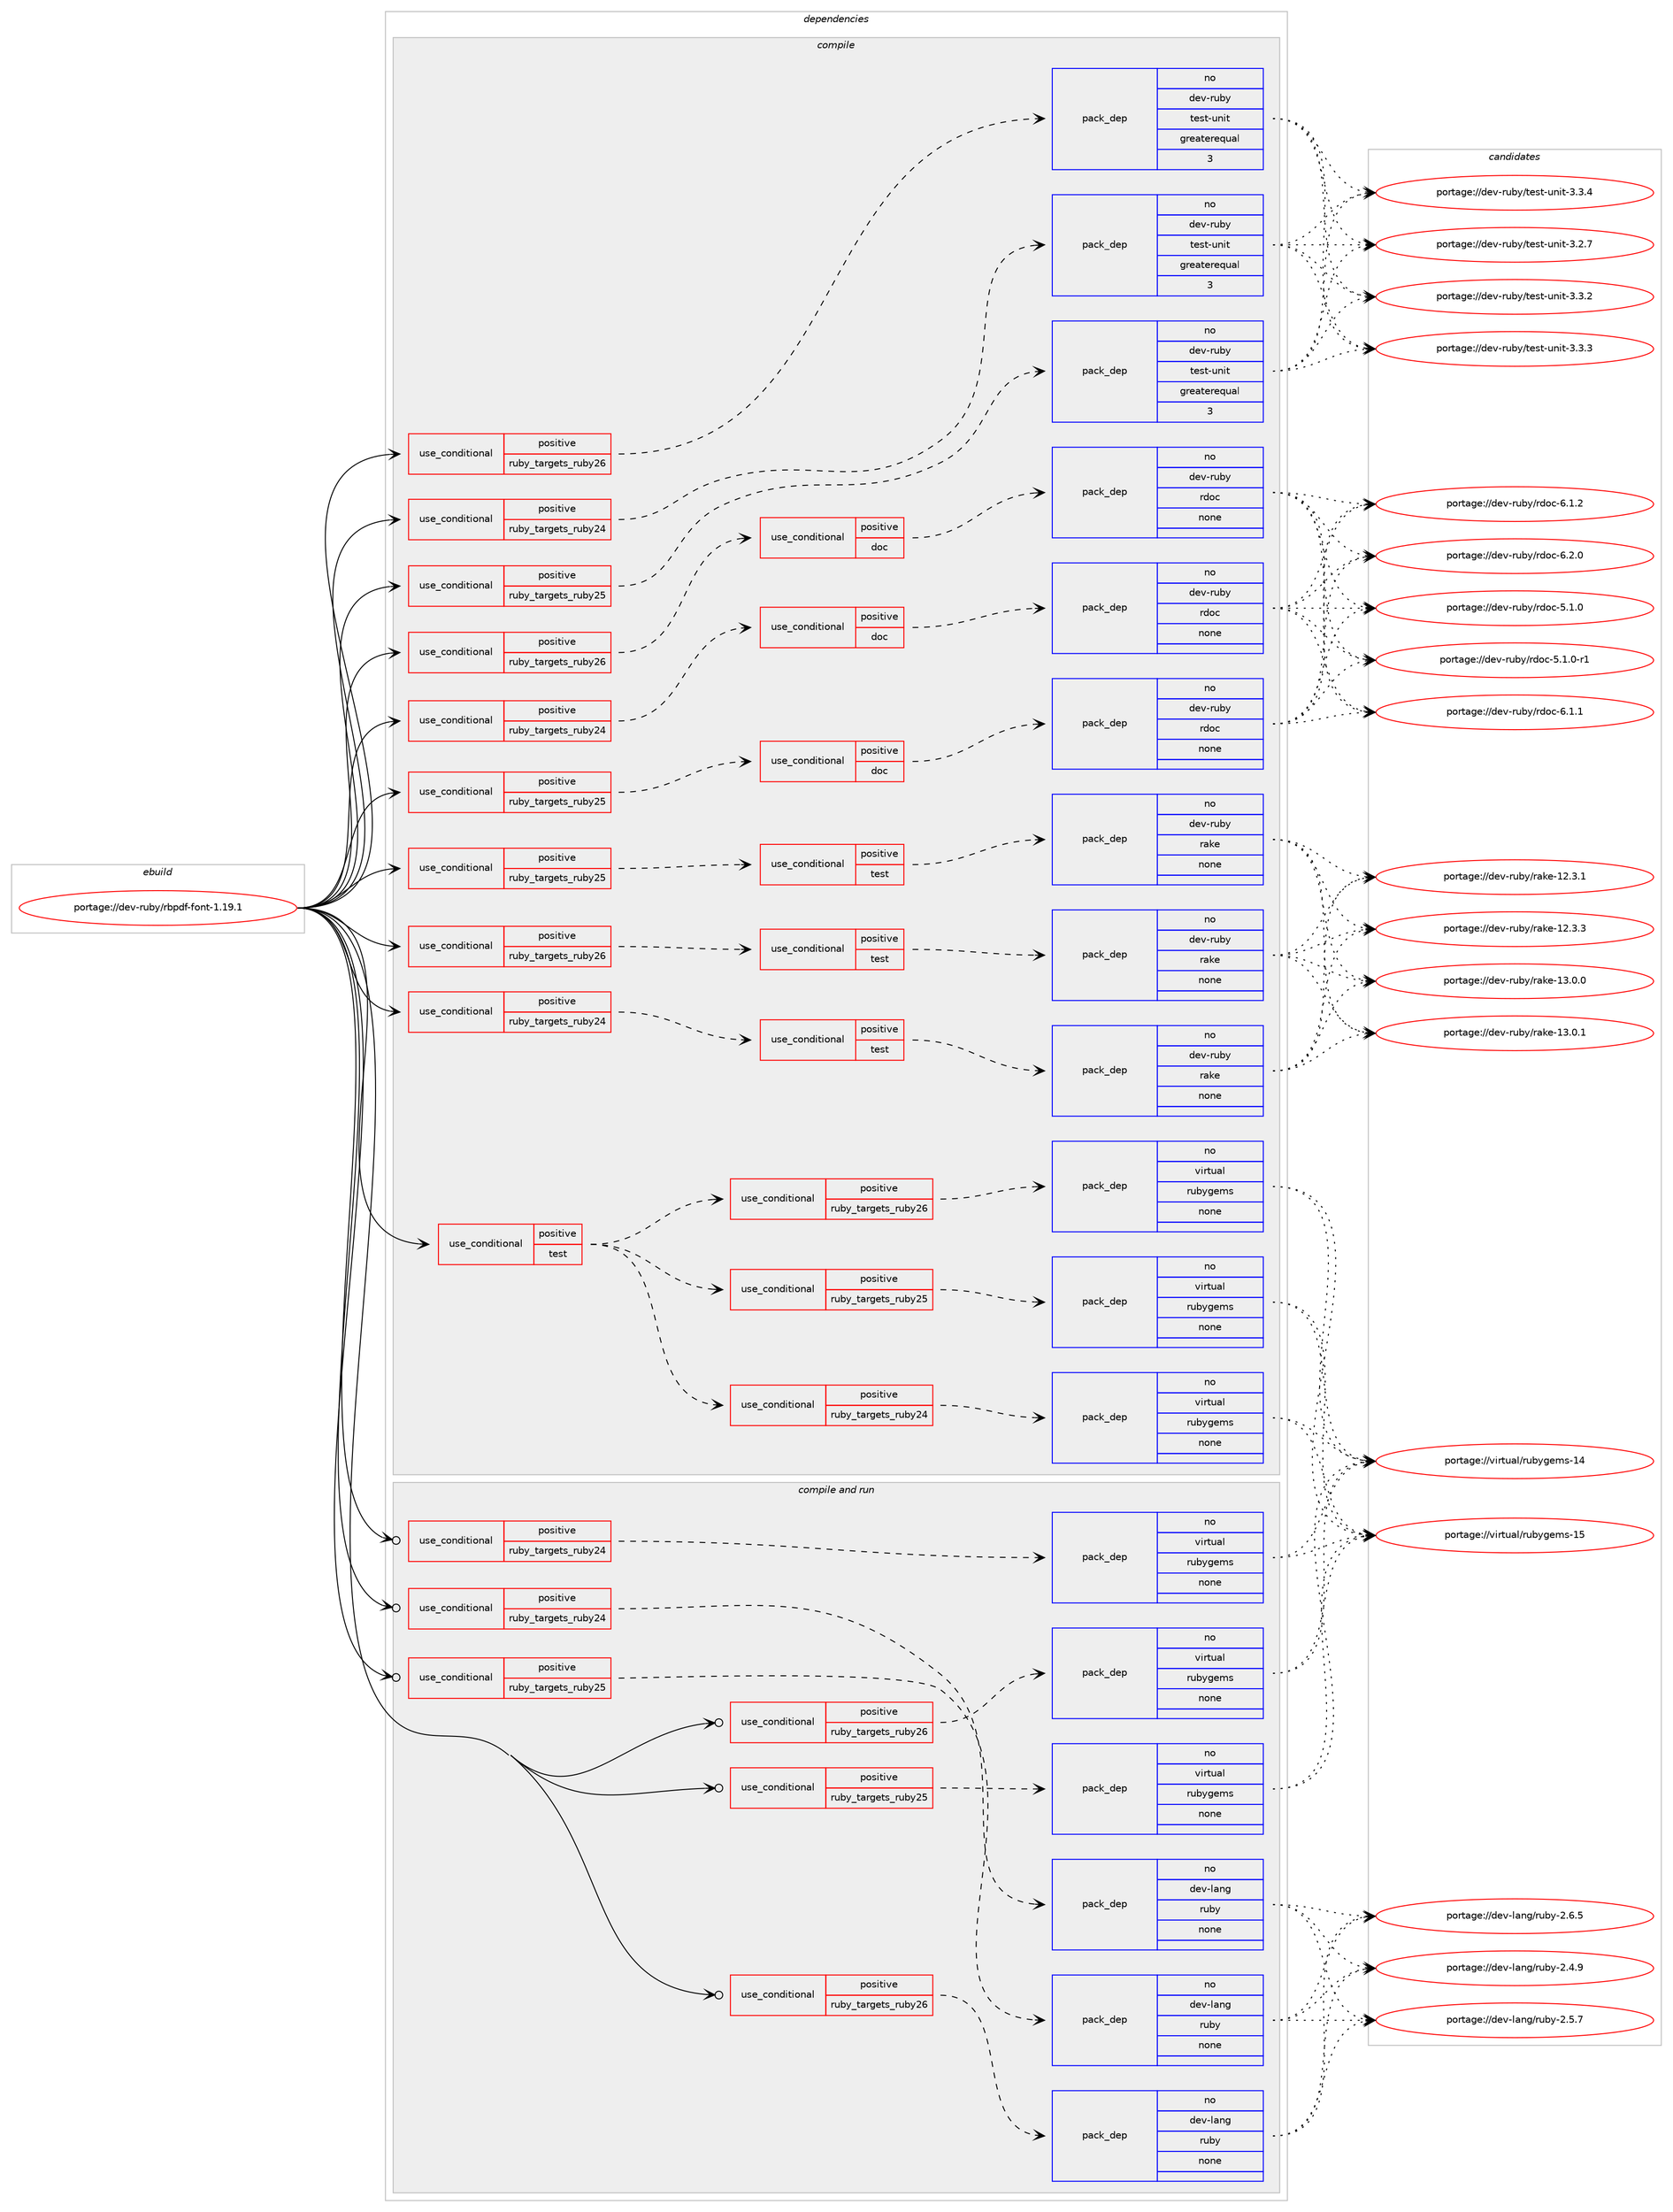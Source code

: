 digraph prolog {

# *************
# Graph options
# *************

newrank=true;
concentrate=true;
compound=true;
graph [rankdir=LR,fontname=Helvetica,fontsize=10,ranksep=1.5];#, ranksep=2.5, nodesep=0.2];
edge  [arrowhead=vee];
node  [fontname=Helvetica,fontsize=10];

# **********
# The ebuild
# **********

subgraph cluster_leftcol {
color=gray;
rank=same;
label=<<i>ebuild</i>>;
id [label="portage://dev-ruby/rbpdf-font-1.19.1", color=red, width=4, href="../dev-ruby/rbpdf-font-1.19.1.svg"];
}

# ****************
# The dependencies
# ****************

subgraph cluster_midcol {
color=gray;
label=<<i>dependencies</i>>;
subgraph cluster_compile {
fillcolor="#eeeeee";
style=filled;
label=<<i>compile</i>>;
subgraph cond60794 {
dependency237742 [label=<<TABLE BORDER="0" CELLBORDER="1" CELLSPACING="0" CELLPADDING="4"><TR><TD ROWSPAN="3" CELLPADDING="10">use_conditional</TD></TR><TR><TD>positive</TD></TR><TR><TD>ruby_targets_ruby24</TD></TR></TABLE>>, shape=none, color=red];
subgraph cond60795 {
dependency237743 [label=<<TABLE BORDER="0" CELLBORDER="1" CELLSPACING="0" CELLPADDING="4"><TR><TD ROWSPAN="3" CELLPADDING="10">use_conditional</TD></TR><TR><TD>positive</TD></TR><TR><TD>doc</TD></TR></TABLE>>, shape=none, color=red];
subgraph pack173401 {
dependency237744 [label=<<TABLE BORDER="0" CELLBORDER="1" CELLSPACING="0" CELLPADDING="4" WIDTH="220"><TR><TD ROWSPAN="6" CELLPADDING="30">pack_dep</TD></TR><TR><TD WIDTH="110">no</TD></TR><TR><TD>dev-ruby</TD></TR><TR><TD>rdoc</TD></TR><TR><TD>none</TD></TR><TR><TD></TD></TR></TABLE>>, shape=none, color=blue];
}
dependency237743:e -> dependency237744:w [weight=20,style="dashed",arrowhead="vee"];
}
dependency237742:e -> dependency237743:w [weight=20,style="dashed",arrowhead="vee"];
}
id:e -> dependency237742:w [weight=20,style="solid",arrowhead="vee"];
subgraph cond60796 {
dependency237745 [label=<<TABLE BORDER="0" CELLBORDER="1" CELLSPACING="0" CELLPADDING="4"><TR><TD ROWSPAN="3" CELLPADDING="10">use_conditional</TD></TR><TR><TD>positive</TD></TR><TR><TD>ruby_targets_ruby24</TD></TR></TABLE>>, shape=none, color=red];
subgraph cond60797 {
dependency237746 [label=<<TABLE BORDER="0" CELLBORDER="1" CELLSPACING="0" CELLPADDING="4"><TR><TD ROWSPAN="3" CELLPADDING="10">use_conditional</TD></TR><TR><TD>positive</TD></TR><TR><TD>test</TD></TR></TABLE>>, shape=none, color=red];
subgraph pack173402 {
dependency237747 [label=<<TABLE BORDER="0" CELLBORDER="1" CELLSPACING="0" CELLPADDING="4" WIDTH="220"><TR><TD ROWSPAN="6" CELLPADDING="30">pack_dep</TD></TR><TR><TD WIDTH="110">no</TD></TR><TR><TD>dev-ruby</TD></TR><TR><TD>rake</TD></TR><TR><TD>none</TD></TR><TR><TD></TD></TR></TABLE>>, shape=none, color=blue];
}
dependency237746:e -> dependency237747:w [weight=20,style="dashed",arrowhead="vee"];
}
dependency237745:e -> dependency237746:w [weight=20,style="dashed",arrowhead="vee"];
}
id:e -> dependency237745:w [weight=20,style="solid",arrowhead="vee"];
subgraph cond60798 {
dependency237748 [label=<<TABLE BORDER="0" CELLBORDER="1" CELLSPACING="0" CELLPADDING="4"><TR><TD ROWSPAN="3" CELLPADDING="10">use_conditional</TD></TR><TR><TD>positive</TD></TR><TR><TD>ruby_targets_ruby24</TD></TR></TABLE>>, shape=none, color=red];
subgraph pack173403 {
dependency237749 [label=<<TABLE BORDER="0" CELLBORDER="1" CELLSPACING="0" CELLPADDING="4" WIDTH="220"><TR><TD ROWSPAN="6" CELLPADDING="30">pack_dep</TD></TR><TR><TD WIDTH="110">no</TD></TR><TR><TD>dev-ruby</TD></TR><TR><TD>test-unit</TD></TR><TR><TD>greaterequal</TD></TR><TR><TD>3</TD></TR></TABLE>>, shape=none, color=blue];
}
dependency237748:e -> dependency237749:w [weight=20,style="dashed",arrowhead="vee"];
}
id:e -> dependency237748:w [weight=20,style="solid",arrowhead="vee"];
subgraph cond60799 {
dependency237750 [label=<<TABLE BORDER="0" CELLBORDER="1" CELLSPACING="0" CELLPADDING="4"><TR><TD ROWSPAN="3" CELLPADDING="10">use_conditional</TD></TR><TR><TD>positive</TD></TR><TR><TD>ruby_targets_ruby25</TD></TR></TABLE>>, shape=none, color=red];
subgraph cond60800 {
dependency237751 [label=<<TABLE BORDER="0" CELLBORDER="1" CELLSPACING="0" CELLPADDING="4"><TR><TD ROWSPAN="3" CELLPADDING="10">use_conditional</TD></TR><TR><TD>positive</TD></TR><TR><TD>doc</TD></TR></TABLE>>, shape=none, color=red];
subgraph pack173404 {
dependency237752 [label=<<TABLE BORDER="0" CELLBORDER="1" CELLSPACING="0" CELLPADDING="4" WIDTH="220"><TR><TD ROWSPAN="6" CELLPADDING="30">pack_dep</TD></TR><TR><TD WIDTH="110">no</TD></TR><TR><TD>dev-ruby</TD></TR><TR><TD>rdoc</TD></TR><TR><TD>none</TD></TR><TR><TD></TD></TR></TABLE>>, shape=none, color=blue];
}
dependency237751:e -> dependency237752:w [weight=20,style="dashed",arrowhead="vee"];
}
dependency237750:e -> dependency237751:w [weight=20,style="dashed",arrowhead="vee"];
}
id:e -> dependency237750:w [weight=20,style="solid",arrowhead="vee"];
subgraph cond60801 {
dependency237753 [label=<<TABLE BORDER="0" CELLBORDER="1" CELLSPACING="0" CELLPADDING="4"><TR><TD ROWSPAN="3" CELLPADDING="10">use_conditional</TD></TR><TR><TD>positive</TD></TR><TR><TD>ruby_targets_ruby25</TD></TR></TABLE>>, shape=none, color=red];
subgraph cond60802 {
dependency237754 [label=<<TABLE BORDER="0" CELLBORDER="1" CELLSPACING="0" CELLPADDING="4"><TR><TD ROWSPAN="3" CELLPADDING="10">use_conditional</TD></TR><TR><TD>positive</TD></TR><TR><TD>test</TD></TR></TABLE>>, shape=none, color=red];
subgraph pack173405 {
dependency237755 [label=<<TABLE BORDER="0" CELLBORDER="1" CELLSPACING="0" CELLPADDING="4" WIDTH="220"><TR><TD ROWSPAN="6" CELLPADDING="30">pack_dep</TD></TR><TR><TD WIDTH="110">no</TD></TR><TR><TD>dev-ruby</TD></TR><TR><TD>rake</TD></TR><TR><TD>none</TD></TR><TR><TD></TD></TR></TABLE>>, shape=none, color=blue];
}
dependency237754:e -> dependency237755:w [weight=20,style="dashed",arrowhead="vee"];
}
dependency237753:e -> dependency237754:w [weight=20,style="dashed",arrowhead="vee"];
}
id:e -> dependency237753:w [weight=20,style="solid",arrowhead="vee"];
subgraph cond60803 {
dependency237756 [label=<<TABLE BORDER="0" CELLBORDER="1" CELLSPACING="0" CELLPADDING="4"><TR><TD ROWSPAN="3" CELLPADDING="10">use_conditional</TD></TR><TR><TD>positive</TD></TR><TR><TD>ruby_targets_ruby25</TD></TR></TABLE>>, shape=none, color=red];
subgraph pack173406 {
dependency237757 [label=<<TABLE BORDER="0" CELLBORDER="1" CELLSPACING="0" CELLPADDING="4" WIDTH="220"><TR><TD ROWSPAN="6" CELLPADDING="30">pack_dep</TD></TR><TR><TD WIDTH="110">no</TD></TR><TR><TD>dev-ruby</TD></TR><TR><TD>test-unit</TD></TR><TR><TD>greaterequal</TD></TR><TR><TD>3</TD></TR></TABLE>>, shape=none, color=blue];
}
dependency237756:e -> dependency237757:w [weight=20,style="dashed",arrowhead="vee"];
}
id:e -> dependency237756:w [weight=20,style="solid",arrowhead="vee"];
subgraph cond60804 {
dependency237758 [label=<<TABLE BORDER="0" CELLBORDER="1" CELLSPACING="0" CELLPADDING="4"><TR><TD ROWSPAN="3" CELLPADDING="10">use_conditional</TD></TR><TR><TD>positive</TD></TR><TR><TD>ruby_targets_ruby26</TD></TR></TABLE>>, shape=none, color=red];
subgraph cond60805 {
dependency237759 [label=<<TABLE BORDER="0" CELLBORDER="1" CELLSPACING="0" CELLPADDING="4"><TR><TD ROWSPAN="3" CELLPADDING="10">use_conditional</TD></TR><TR><TD>positive</TD></TR><TR><TD>doc</TD></TR></TABLE>>, shape=none, color=red];
subgraph pack173407 {
dependency237760 [label=<<TABLE BORDER="0" CELLBORDER="1" CELLSPACING="0" CELLPADDING="4" WIDTH="220"><TR><TD ROWSPAN="6" CELLPADDING="30">pack_dep</TD></TR><TR><TD WIDTH="110">no</TD></TR><TR><TD>dev-ruby</TD></TR><TR><TD>rdoc</TD></TR><TR><TD>none</TD></TR><TR><TD></TD></TR></TABLE>>, shape=none, color=blue];
}
dependency237759:e -> dependency237760:w [weight=20,style="dashed",arrowhead="vee"];
}
dependency237758:e -> dependency237759:w [weight=20,style="dashed",arrowhead="vee"];
}
id:e -> dependency237758:w [weight=20,style="solid",arrowhead="vee"];
subgraph cond60806 {
dependency237761 [label=<<TABLE BORDER="0" CELLBORDER="1" CELLSPACING="0" CELLPADDING="4"><TR><TD ROWSPAN="3" CELLPADDING="10">use_conditional</TD></TR><TR><TD>positive</TD></TR><TR><TD>ruby_targets_ruby26</TD></TR></TABLE>>, shape=none, color=red];
subgraph cond60807 {
dependency237762 [label=<<TABLE BORDER="0" CELLBORDER="1" CELLSPACING="0" CELLPADDING="4"><TR><TD ROWSPAN="3" CELLPADDING="10">use_conditional</TD></TR><TR><TD>positive</TD></TR><TR><TD>test</TD></TR></TABLE>>, shape=none, color=red];
subgraph pack173408 {
dependency237763 [label=<<TABLE BORDER="0" CELLBORDER="1" CELLSPACING="0" CELLPADDING="4" WIDTH="220"><TR><TD ROWSPAN="6" CELLPADDING="30">pack_dep</TD></TR><TR><TD WIDTH="110">no</TD></TR><TR><TD>dev-ruby</TD></TR><TR><TD>rake</TD></TR><TR><TD>none</TD></TR><TR><TD></TD></TR></TABLE>>, shape=none, color=blue];
}
dependency237762:e -> dependency237763:w [weight=20,style="dashed",arrowhead="vee"];
}
dependency237761:e -> dependency237762:w [weight=20,style="dashed",arrowhead="vee"];
}
id:e -> dependency237761:w [weight=20,style="solid",arrowhead="vee"];
subgraph cond60808 {
dependency237764 [label=<<TABLE BORDER="0" CELLBORDER="1" CELLSPACING="0" CELLPADDING="4"><TR><TD ROWSPAN="3" CELLPADDING="10">use_conditional</TD></TR><TR><TD>positive</TD></TR><TR><TD>ruby_targets_ruby26</TD></TR></TABLE>>, shape=none, color=red];
subgraph pack173409 {
dependency237765 [label=<<TABLE BORDER="0" CELLBORDER="1" CELLSPACING="0" CELLPADDING="4" WIDTH="220"><TR><TD ROWSPAN="6" CELLPADDING="30">pack_dep</TD></TR><TR><TD WIDTH="110">no</TD></TR><TR><TD>dev-ruby</TD></TR><TR><TD>test-unit</TD></TR><TR><TD>greaterequal</TD></TR><TR><TD>3</TD></TR></TABLE>>, shape=none, color=blue];
}
dependency237764:e -> dependency237765:w [weight=20,style="dashed",arrowhead="vee"];
}
id:e -> dependency237764:w [weight=20,style="solid",arrowhead="vee"];
subgraph cond60809 {
dependency237766 [label=<<TABLE BORDER="0" CELLBORDER="1" CELLSPACING="0" CELLPADDING="4"><TR><TD ROWSPAN="3" CELLPADDING="10">use_conditional</TD></TR><TR><TD>positive</TD></TR><TR><TD>test</TD></TR></TABLE>>, shape=none, color=red];
subgraph cond60810 {
dependency237767 [label=<<TABLE BORDER="0" CELLBORDER="1" CELLSPACING="0" CELLPADDING="4"><TR><TD ROWSPAN="3" CELLPADDING="10">use_conditional</TD></TR><TR><TD>positive</TD></TR><TR><TD>ruby_targets_ruby24</TD></TR></TABLE>>, shape=none, color=red];
subgraph pack173410 {
dependency237768 [label=<<TABLE BORDER="0" CELLBORDER="1" CELLSPACING="0" CELLPADDING="4" WIDTH="220"><TR><TD ROWSPAN="6" CELLPADDING="30">pack_dep</TD></TR><TR><TD WIDTH="110">no</TD></TR><TR><TD>virtual</TD></TR><TR><TD>rubygems</TD></TR><TR><TD>none</TD></TR><TR><TD></TD></TR></TABLE>>, shape=none, color=blue];
}
dependency237767:e -> dependency237768:w [weight=20,style="dashed",arrowhead="vee"];
}
dependency237766:e -> dependency237767:w [weight=20,style="dashed",arrowhead="vee"];
subgraph cond60811 {
dependency237769 [label=<<TABLE BORDER="0" CELLBORDER="1" CELLSPACING="0" CELLPADDING="4"><TR><TD ROWSPAN="3" CELLPADDING="10">use_conditional</TD></TR><TR><TD>positive</TD></TR><TR><TD>ruby_targets_ruby25</TD></TR></TABLE>>, shape=none, color=red];
subgraph pack173411 {
dependency237770 [label=<<TABLE BORDER="0" CELLBORDER="1" CELLSPACING="0" CELLPADDING="4" WIDTH="220"><TR><TD ROWSPAN="6" CELLPADDING="30">pack_dep</TD></TR><TR><TD WIDTH="110">no</TD></TR><TR><TD>virtual</TD></TR><TR><TD>rubygems</TD></TR><TR><TD>none</TD></TR><TR><TD></TD></TR></TABLE>>, shape=none, color=blue];
}
dependency237769:e -> dependency237770:w [weight=20,style="dashed",arrowhead="vee"];
}
dependency237766:e -> dependency237769:w [weight=20,style="dashed",arrowhead="vee"];
subgraph cond60812 {
dependency237771 [label=<<TABLE BORDER="0" CELLBORDER="1" CELLSPACING="0" CELLPADDING="4"><TR><TD ROWSPAN="3" CELLPADDING="10">use_conditional</TD></TR><TR><TD>positive</TD></TR><TR><TD>ruby_targets_ruby26</TD></TR></TABLE>>, shape=none, color=red];
subgraph pack173412 {
dependency237772 [label=<<TABLE BORDER="0" CELLBORDER="1" CELLSPACING="0" CELLPADDING="4" WIDTH="220"><TR><TD ROWSPAN="6" CELLPADDING="30">pack_dep</TD></TR><TR><TD WIDTH="110">no</TD></TR><TR><TD>virtual</TD></TR><TR><TD>rubygems</TD></TR><TR><TD>none</TD></TR><TR><TD></TD></TR></TABLE>>, shape=none, color=blue];
}
dependency237771:e -> dependency237772:w [weight=20,style="dashed",arrowhead="vee"];
}
dependency237766:e -> dependency237771:w [weight=20,style="dashed",arrowhead="vee"];
}
id:e -> dependency237766:w [weight=20,style="solid",arrowhead="vee"];
}
subgraph cluster_compileandrun {
fillcolor="#eeeeee";
style=filled;
label=<<i>compile and run</i>>;
subgraph cond60813 {
dependency237773 [label=<<TABLE BORDER="0" CELLBORDER="1" CELLSPACING="0" CELLPADDING="4"><TR><TD ROWSPAN="3" CELLPADDING="10">use_conditional</TD></TR><TR><TD>positive</TD></TR><TR><TD>ruby_targets_ruby24</TD></TR></TABLE>>, shape=none, color=red];
subgraph pack173413 {
dependency237774 [label=<<TABLE BORDER="0" CELLBORDER="1" CELLSPACING="0" CELLPADDING="4" WIDTH="220"><TR><TD ROWSPAN="6" CELLPADDING="30">pack_dep</TD></TR><TR><TD WIDTH="110">no</TD></TR><TR><TD>dev-lang</TD></TR><TR><TD>ruby</TD></TR><TR><TD>none</TD></TR><TR><TD></TD></TR></TABLE>>, shape=none, color=blue];
}
dependency237773:e -> dependency237774:w [weight=20,style="dashed",arrowhead="vee"];
}
id:e -> dependency237773:w [weight=20,style="solid",arrowhead="odotvee"];
subgraph cond60814 {
dependency237775 [label=<<TABLE BORDER="0" CELLBORDER="1" CELLSPACING="0" CELLPADDING="4"><TR><TD ROWSPAN="3" CELLPADDING="10">use_conditional</TD></TR><TR><TD>positive</TD></TR><TR><TD>ruby_targets_ruby24</TD></TR></TABLE>>, shape=none, color=red];
subgraph pack173414 {
dependency237776 [label=<<TABLE BORDER="0" CELLBORDER="1" CELLSPACING="0" CELLPADDING="4" WIDTH="220"><TR><TD ROWSPAN="6" CELLPADDING="30">pack_dep</TD></TR><TR><TD WIDTH="110">no</TD></TR><TR><TD>virtual</TD></TR><TR><TD>rubygems</TD></TR><TR><TD>none</TD></TR><TR><TD></TD></TR></TABLE>>, shape=none, color=blue];
}
dependency237775:e -> dependency237776:w [weight=20,style="dashed",arrowhead="vee"];
}
id:e -> dependency237775:w [weight=20,style="solid",arrowhead="odotvee"];
subgraph cond60815 {
dependency237777 [label=<<TABLE BORDER="0" CELLBORDER="1" CELLSPACING="0" CELLPADDING="4"><TR><TD ROWSPAN="3" CELLPADDING="10">use_conditional</TD></TR><TR><TD>positive</TD></TR><TR><TD>ruby_targets_ruby25</TD></TR></TABLE>>, shape=none, color=red];
subgraph pack173415 {
dependency237778 [label=<<TABLE BORDER="0" CELLBORDER="1" CELLSPACING="0" CELLPADDING="4" WIDTH="220"><TR><TD ROWSPAN="6" CELLPADDING="30">pack_dep</TD></TR><TR><TD WIDTH="110">no</TD></TR><TR><TD>dev-lang</TD></TR><TR><TD>ruby</TD></TR><TR><TD>none</TD></TR><TR><TD></TD></TR></TABLE>>, shape=none, color=blue];
}
dependency237777:e -> dependency237778:w [weight=20,style="dashed",arrowhead="vee"];
}
id:e -> dependency237777:w [weight=20,style="solid",arrowhead="odotvee"];
subgraph cond60816 {
dependency237779 [label=<<TABLE BORDER="0" CELLBORDER="1" CELLSPACING="0" CELLPADDING="4"><TR><TD ROWSPAN="3" CELLPADDING="10">use_conditional</TD></TR><TR><TD>positive</TD></TR><TR><TD>ruby_targets_ruby25</TD></TR></TABLE>>, shape=none, color=red];
subgraph pack173416 {
dependency237780 [label=<<TABLE BORDER="0" CELLBORDER="1" CELLSPACING="0" CELLPADDING="4" WIDTH="220"><TR><TD ROWSPAN="6" CELLPADDING="30">pack_dep</TD></TR><TR><TD WIDTH="110">no</TD></TR><TR><TD>virtual</TD></TR><TR><TD>rubygems</TD></TR><TR><TD>none</TD></TR><TR><TD></TD></TR></TABLE>>, shape=none, color=blue];
}
dependency237779:e -> dependency237780:w [weight=20,style="dashed",arrowhead="vee"];
}
id:e -> dependency237779:w [weight=20,style="solid",arrowhead="odotvee"];
subgraph cond60817 {
dependency237781 [label=<<TABLE BORDER="0" CELLBORDER="1" CELLSPACING="0" CELLPADDING="4"><TR><TD ROWSPAN="3" CELLPADDING="10">use_conditional</TD></TR><TR><TD>positive</TD></TR><TR><TD>ruby_targets_ruby26</TD></TR></TABLE>>, shape=none, color=red];
subgraph pack173417 {
dependency237782 [label=<<TABLE BORDER="0" CELLBORDER="1" CELLSPACING="0" CELLPADDING="4" WIDTH="220"><TR><TD ROWSPAN="6" CELLPADDING="30">pack_dep</TD></TR><TR><TD WIDTH="110">no</TD></TR><TR><TD>dev-lang</TD></TR><TR><TD>ruby</TD></TR><TR><TD>none</TD></TR><TR><TD></TD></TR></TABLE>>, shape=none, color=blue];
}
dependency237781:e -> dependency237782:w [weight=20,style="dashed",arrowhead="vee"];
}
id:e -> dependency237781:w [weight=20,style="solid",arrowhead="odotvee"];
subgraph cond60818 {
dependency237783 [label=<<TABLE BORDER="0" CELLBORDER="1" CELLSPACING="0" CELLPADDING="4"><TR><TD ROWSPAN="3" CELLPADDING="10">use_conditional</TD></TR><TR><TD>positive</TD></TR><TR><TD>ruby_targets_ruby26</TD></TR></TABLE>>, shape=none, color=red];
subgraph pack173418 {
dependency237784 [label=<<TABLE BORDER="0" CELLBORDER="1" CELLSPACING="0" CELLPADDING="4" WIDTH="220"><TR><TD ROWSPAN="6" CELLPADDING="30">pack_dep</TD></TR><TR><TD WIDTH="110">no</TD></TR><TR><TD>virtual</TD></TR><TR><TD>rubygems</TD></TR><TR><TD>none</TD></TR><TR><TD></TD></TR></TABLE>>, shape=none, color=blue];
}
dependency237783:e -> dependency237784:w [weight=20,style="dashed",arrowhead="vee"];
}
id:e -> dependency237783:w [weight=20,style="solid",arrowhead="odotvee"];
}
subgraph cluster_run {
fillcolor="#eeeeee";
style=filled;
label=<<i>run</i>>;
}
}

# **************
# The candidates
# **************

subgraph cluster_choices {
rank=same;
color=gray;
label=<<i>candidates</i>>;

subgraph choice173401 {
color=black;
nodesep=1;
choiceportage10010111845114117981214711410011199455346494648 [label="portage://dev-ruby/rdoc-5.1.0", color=red, width=4,href="../dev-ruby/rdoc-5.1.0.svg"];
choiceportage100101118451141179812147114100111994553464946484511449 [label="portage://dev-ruby/rdoc-5.1.0-r1", color=red, width=4,href="../dev-ruby/rdoc-5.1.0-r1.svg"];
choiceportage10010111845114117981214711410011199455446494649 [label="portage://dev-ruby/rdoc-6.1.1", color=red, width=4,href="../dev-ruby/rdoc-6.1.1.svg"];
choiceportage10010111845114117981214711410011199455446494650 [label="portage://dev-ruby/rdoc-6.1.2", color=red, width=4,href="../dev-ruby/rdoc-6.1.2.svg"];
choiceportage10010111845114117981214711410011199455446504648 [label="portage://dev-ruby/rdoc-6.2.0", color=red, width=4,href="../dev-ruby/rdoc-6.2.0.svg"];
dependency237744:e -> choiceportage10010111845114117981214711410011199455346494648:w [style=dotted,weight="100"];
dependency237744:e -> choiceportage100101118451141179812147114100111994553464946484511449:w [style=dotted,weight="100"];
dependency237744:e -> choiceportage10010111845114117981214711410011199455446494649:w [style=dotted,weight="100"];
dependency237744:e -> choiceportage10010111845114117981214711410011199455446494650:w [style=dotted,weight="100"];
dependency237744:e -> choiceportage10010111845114117981214711410011199455446504648:w [style=dotted,weight="100"];
}
subgraph choice173402 {
color=black;
nodesep=1;
choiceportage1001011184511411798121471149710710145495046514649 [label="portage://dev-ruby/rake-12.3.1", color=red, width=4,href="../dev-ruby/rake-12.3.1.svg"];
choiceportage1001011184511411798121471149710710145495046514651 [label="portage://dev-ruby/rake-12.3.3", color=red, width=4,href="../dev-ruby/rake-12.3.3.svg"];
choiceportage1001011184511411798121471149710710145495146484648 [label="portage://dev-ruby/rake-13.0.0", color=red, width=4,href="../dev-ruby/rake-13.0.0.svg"];
choiceportage1001011184511411798121471149710710145495146484649 [label="portage://dev-ruby/rake-13.0.1", color=red, width=4,href="../dev-ruby/rake-13.0.1.svg"];
dependency237747:e -> choiceportage1001011184511411798121471149710710145495046514649:w [style=dotted,weight="100"];
dependency237747:e -> choiceportage1001011184511411798121471149710710145495046514651:w [style=dotted,weight="100"];
dependency237747:e -> choiceportage1001011184511411798121471149710710145495146484648:w [style=dotted,weight="100"];
dependency237747:e -> choiceportage1001011184511411798121471149710710145495146484649:w [style=dotted,weight="100"];
}
subgraph choice173403 {
color=black;
nodesep=1;
choiceportage10010111845114117981214711610111511645117110105116455146504655 [label="portage://dev-ruby/test-unit-3.2.7", color=red, width=4,href="../dev-ruby/test-unit-3.2.7.svg"];
choiceportage10010111845114117981214711610111511645117110105116455146514650 [label="portage://dev-ruby/test-unit-3.3.2", color=red, width=4,href="../dev-ruby/test-unit-3.3.2.svg"];
choiceportage10010111845114117981214711610111511645117110105116455146514651 [label="portage://dev-ruby/test-unit-3.3.3", color=red, width=4,href="../dev-ruby/test-unit-3.3.3.svg"];
choiceportage10010111845114117981214711610111511645117110105116455146514652 [label="portage://dev-ruby/test-unit-3.3.4", color=red, width=4,href="../dev-ruby/test-unit-3.3.4.svg"];
dependency237749:e -> choiceportage10010111845114117981214711610111511645117110105116455146504655:w [style=dotted,weight="100"];
dependency237749:e -> choiceportage10010111845114117981214711610111511645117110105116455146514650:w [style=dotted,weight="100"];
dependency237749:e -> choiceportage10010111845114117981214711610111511645117110105116455146514651:w [style=dotted,weight="100"];
dependency237749:e -> choiceportage10010111845114117981214711610111511645117110105116455146514652:w [style=dotted,weight="100"];
}
subgraph choice173404 {
color=black;
nodesep=1;
choiceportage10010111845114117981214711410011199455346494648 [label="portage://dev-ruby/rdoc-5.1.0", color=red, width=4,href="../dev-ruby/rdoc-5.1.0.svg"];
choiceportage100101118451141179812147114100111994553464946484511449 [label="portage://dev-ruby/rdoc-5.1.0-r1", color=red, width=4,href="../dev-ruby/rdoc-5.1.0-r1.svg"];
choiceportage10010111845114117981214711410011199455446494649 [label="portage://dev-ruby/rdoc-6.1.1", color=red, width=4,href="../dev-ruby/rdoc-6.1.1.svg"];
choiceportage10010111845114117981214711410011199455446494650 [label="portage://dev-ruby/rdoc-6.1.2", color=red, width=4,href="../dev-ruby/rdoc-6.1.2.svg"];
choiceportage10010111845114117981214711410011199455446504648 [label="portage://dev-ruby/rdoc-6.2.0", color=red, width=4,href="../dev-ruby/rdoc-6.2.0.svg"];
dependency237752:e -> choiceportage10010111845114117981214711410011199455346494648:w [style=dotted,weight="100"];
dependency237752:e -> choiceportage100101118451141179812147114100111994553464946484511449:w [style=dotted,weight="100"];
dependency237752:e -> choiceportage10010111845114117981214711410011199455446494649:w [style=dotted,weight="100"];
dependency237752:e -> choiceportage10010111845114117981214711410011199455446494650:w [style=dotted,weight="100"];
dependency237752:e -> choiceportage10010111845114117981214711410011199455446504648:w [style=dotted,weight="100"];
}
subgraph choice173405 {
color=black;
nodesep=1;
choiceportage1001011184511411798121471149710710145495046514649 [label="portage://dev-ruby/rake-12.3.1", color=red, width=4,href="../dev-ruby/rake-12.3.1.svg"];
choiceportage1001011184511411798121471149710710145495046514651 [label="portage://dev-ruby/rake-12.3.3", color=red, width=4,href="../dev-ruby/rake-12.3.3.svg"];
choiceportage1001011184511411798121471149710710145495146484648 [label="portage://dev-ruby/rake-13.0.0", color=red, width=4,href="../dev-ruby/rake-13.0.0.svg"];
choiceportage1001011184511411798121471149710710145495146484649 [label="portage://dev-ruby/rake-13.0.1", color=red, width=4,href="../dev-ruby/rake-13.0.1.svg"];
dependency237755:e -> choiceportage1001011184511411798121471149710710145495046514649:w [style=dotted,weight="100"];
dependency237755:e -> choiceportage1001011184511411798121471149710710145495046514651:w [style=dotted,weight="100"];
dependency237755:e -> choiceportage1001011184511411798121471149710710145495146484648:w [style=dotted,weight="100"];
dependency237755:e -> choiceportage1001011184511411798121471149710710145495146484649:w [style=dotted,weight="100"];
}
subgraph choice173406 {
color=black;
nodesep=1;
choiceportage10010111845114117981214711610111511645117110105116455146504655 [label="portage://dev-ruby/test-unit-3.2.7", color=red, width=4,href="../dev-ruby/test-unit-3.2.7.svg"];
choiceportage10010111845114117981214711610111511645117110105116455146514650 [label="portage://dev-ruby/test-unit-3.3.2", color=red, width=4,href="../dev-ruby/test-unit-3.3.2.svg"];
choiceportage10010111845114117981214711610111511645117110105116455146514651 [label="portage://dev-ruby/test-unit-3.3.3", color=red, width=4,href="../dev-ruby/test-unit-3.3.3.svg"];
choiceportage10010111845114117981214711610111511645117110105116455146514652 [label="portage://dev-ruby/test-unit-3.3.4", color=red, width=4,href="../dev-ruby/test-unit-3.3.4.svg"];
dependency237757:e -> choiceportage10010111845114117981214711610111511645117110105116455146504655:w [style=dotted,weight="100"];
dependency237757:e -> choiceportage10010111845114117981214711610111511645117110105116455146514650:w [style=dotted,weight="100"];
dependency237757:e -> choiceportage10010111845114117981214711610111511645117110105116455146514651:w [style=dotted,weight="100"];
dependency237757:e -> choiceportage10010111845114117981214711610111511645117110105116455146514652:w [style=dotted,weight="100"];
}
subgraph choice173407 {
color=black;
nodesep=1;
choiceportage10010111845114117981214711410011199455346494648 [label="portage://dev-ruby/rdoc-5.1.0", color=red, width=4,href="../dev-ruby/rdoc-5.1.0.svg"];
choiceportage100101118451141179812147114100111994553464946484511449 [label="portage://dev-ruby/rdoc-5.1.0-r1", color=red, width=4,href="../dev-ruby/rdoc-5.1.0-r1.svg"];
choiceportage10010111845114117981214711410011199455446494649 [label="portage://dev-ruby/rdoc-6.1.1", color=red, width=4,href="../dev-ruby/rdoc-6.1.1.svg"];
choiceportage10010111845114117981214711410011199455446494650 [label="portage://dev-ruby/rdoc-6.1.2", color=red, width=4,href="../dev-ruby/rdoc-6.1.2.svg"];
choiceportage10010111845114117981214711410011199455446504648 [label="portage://dev-ruby/rdoc-6.2.0", color=red, width=4,href="../dev-ruby/rdoc-6.2.0.svg"];
dependency237760:e -> choiceportage10010111845114117981214711410011199455346494648:w [style=dotted,weight="100"];
dependency237760:e -> choiceportage100101118451141179812147114100111994553464946484511449:w [style=dotted,weight="100"];
dependency237760:e -> choiceportage10010111845114117981214711410011199455446494649:w [style=dotted,weight="100"];
dependency237760:e -> choiceportage10010111845114117981214711410011199455446494650:w [style=dotted,weight="100"];
dependency237760:e -> choiceportage10010111845114117981214711410011199455446504648:w [style=dotted,weight="100"];
}
subgraph choice173408 {
color=black;
nodesep=1;
choiceportage1001011184511411798121471149710710145495046514649 [label="portage://dev-ruby/rake-12.3.1", color=red, width=4,href="../dev-ruby/rake-12.3.1.svg"];
choiceportage1001011184511411798121471149710710145495046514651 [label="portage://dev-ruby/rake-12.3.3", color=red, width=4,href="../dev-ruby/rake-12.3.3.svg"];
choiceportage1001011184511411798121471149710710145495146484648 [label="portage://dev-ruby/rake-13.0.0", color=red, width=4,href="../dev-ruby/rake-13.0.0.svg"];
choiceportage1001011184511411798121471149710710145495146484649 [label="portage://dev-ruby/rake-13.0.1", color=red, width=4,href="../dev-ruby/rake-13.0.1.svg"];
dependency237763:e -> choiceportage1001011184511411798121471149710710145495046514649:w [style=dotted,weight="100"];
dependency237763:e -> choiceportage1001011184511411798121471149710710145495046514651:w [style=dotted,weight="100"];
dependency237763:e -> choiceportage1001011184511411798121471149710710145495146484648:w [style=dotted,weight="100"];
dependency237763:e -> choiceportage1001011184511411798121471149710710145495146484649:w [style=dotted,weight="100"];
}
subgraph choice173409 {
color=black;
nodesep=1;
choiceportage10010111845114117981214711610111511645117110105116455146504655 [label="portage://dev-ruby/test-unit-3.2.7", color=red, width=4,href="../dev-ruby/test-unit-3.2.7.svg"];
choiceportage10010111845114117981214711610111511645117110105116455146514650 [label="portage://dev-ruby/test-unit-3.3.2", color=red, width=4,href="../dev-ruby/test-unit-3.3.2.svg"];
choiceportage10010111845114117981214711610111511645117110105116455146514651 [label="portage://dev-ruby/test-unit-3.3.3", color=red, width=4,href="../dev-ruby/test-unit-3.3.3.svg"];
choiceportage10010111845114117981214711610111511645117110105116455146514652 [label="portage://dev-ruby/test-unit-3.3.4", color=red, width=4,href="../dev-ruby/test-unit-3.3.4.svg"];
dependency237765:e -> choiceportage10010111845114117981214711610111511645117110105116455146504655:w [style=dotted,weight="100"];
dependency237765:e -> choiceportage10010111845114117981214711610111511645117110105116455146514650:w [style=dotted,weight="100"];
dependency237765:e -> choiceportage10010111845114117981214711610111511645117110105116455146514651:w [style=dotted,weight="100"];
dependency237765:e -> choiceportage10010111845114117981214711610111511645117110105116455146514652:w [style=dotted,weight="100"];
}
subgraph choice173410 {
color=black;
nodesep=1;
choiceportage118105114116117971084711411798121103101109115454952 [label="portage://virtual/rubygems-14", color=red, width=4,href="../virtual/rubygems-14.svg"];
choiceportage118105114116117971084711411798121103101109115454953 [label="portage://virtual/rubygems-15", color=red, width=4,href="../virtual/rubygems-15.svg"];
dependency237768:e -> choiceportage118105114116117971084711411798121103101109115454952:w [style=dotted,weight="100"];
dependency237768:e -> choiceportage118105114116117971084711411798121103101109115454953:w [style=dotted,weight="100"];
}
subgraph choice173411 {
color=black;
nodesep=1;
choiceportage118105114116117971084711411798121103101109115454952 [label="portage://virtual/rubygems-14", color=red, width=4,href="../virtual/rubygems-14.svg"];
choiceportage118105114116117971084711411798121103101109115454953 [label="portage://virtual/rubygems-15", color=red, width=4,href="../virtual/rubygems-15.svg"];
dependency237770:e -> choiceportage118105114116117971084711411798121103101109115454952:w [style=dotted,weight="100"];
dependency237770:e -> choiceportage118105114116117971084711411798121103101109115454953:w [style=dotted,weight="100"];
}
subgraph choice173412 {
color=black;
nodesep=1;
choiceportage118105114116117971084711411798121103101109115454952 [label="portage://virtual/rubygems-14", color=red, width=4,href="../virtual/rubygems-14.svg"];
choiceportage118105114116117971084711411798121103101109115454953 [label="portage://virtual/rubygems-15", color=red, width=4,href="../virtual/rubygems-15.svg"];
dependency237772:e -> choiceportage118105114116117971084711411798121103101109115454952:w [style=dotted,weight="100"];
dependency237772:e -> choiceportage118105114116117971084711411798121103101109115454953:w [style=dotted,weight="100"];
}
subgraph choice173413 {
color=black;
nodesep=1;
choiceportage10010111845108971101034711411798121455046524657 [label="portage://dev-lang/ruby-2.4.9", color=red, width=4,href="../dev-lang/ruby-2.4.9.svg"];
choiceportage10010111845108971101034711411798121455046534655 [label="portage://dev-lang/ruby-2.5.7", color=red, width=4,href="../dev-lang/ruby-2.5.7.svg"];
choiceportage10010111845108971101034711411798121455046544653 [label="portage://dev-lang/ruby-2.6.5", color=red, width=4,href="../dev-lang/ruby-2.6.5.svg"];
dependency237774:e -> choiceportage10010111845108971101034711411798121455046524657:w [style=dotted,weight="100"];
dependency237774:e -> choiceportage10010111845108971101034711411798121455046534655:w [style=dotted,weight="100"];
dependency237774:e -> choiceportage10010111845108971101034711411798121455046544653:w [style=dotted,weight="100"];
}
subgraph choice173414 {
color=black;
nodesep=1;
choiceportage118105114116117971084711411798121103101109115454952 [label="portage://virtual/rubygems-14", color=red, width=4,href="../virtual/rubygems-14.svg"];
choiceportage118105114116117971084711411798121103101109115454953 [label="portage://virtual/rubygems-15", color=red, width=4,href="../virtual/rubygems-15.svg"];
dependency237776:e -> choiceportage118105114116117971084711411798121103101109115454952:w [style=dotted,weight="100"];
dependency237776:e -> choiceportage118105114116117971084711411798121103101109115454953:w [style=dotted,weight="100"];
}
subgraph choice173415 {
color=black;
nodesep=1;
choiceportage10010111845108971101034711411798121455046524657 [label="portage://dev-lang/ruby-2.4.9", color=red, width=4,href="../dev-lang/ruby-2.4.9.svg"];
choiceportage10010111845108971101034711411798121455046534655 [label="portage://dev-lang/ruby-2.5.7", color=red, width=4,href="../dev-lang/ruby-2.5.7.svg"];
choiceportage10010111845108971101034711411798121455046544653 [label="portage://dev-lang/ruby-2.6.5", color=red, width=4,href="../dev-lang/ruby-2.6.5.svg"];
dependency237778:e -> choiceportage10010111845108971101034711411798121455046524657:w [style=dotted,weight="100"];
dependency237778:e -> choiceportage10010111845108971101034711411798121455046534655:w [style=dotted,weight="100"];
dependency237778:e -> choiceportage10010111845108971101034711411798121455046544653:w [style=dotted,weight="100"];
}
subgraph choice173416 {
color=black;
nodesep=1;
choiceportage118105114116117971084711411798121103101109115454952 [label="portage://virtual/rubygems-14", color=red, width=4,href="../virtual/rubygems-14.svg"];
choiceportage118105114116117971084711411798121103101109115454953 [label="portage://virtual/rubygems-15", color=red, width=4,href="../virtual/rubygems-15.svg"];
dependency237780:e -> choiceportage118105114116117971084711411798121103101109115454952:w [style=dotted,weight="100"];
dependency237780:e -> choiceportage118105114116117971084711411798121103101109115454953:w [style=dotted,weight="100"];
}
subgraph choice173417 {
color=black;
nodesep=1;
choiceportage10010111845108971101034711411798121455046524657 [label="portage://dev-lang/ruby-2.4.9", color=red, width=4,href="../dev-lang/ruby-2.4.9.svg"];
choiceportage10010111845108971101034711411798121455046534655 [label="portage://dev-lang/ruby-2.5.7", color=red, width=4,href="../dev-lang/ruby-2.5.7.svg"];
choiceportage10010111845108971101034711411798121455046544653 [label="portage://dev-lang/ruby-2.6.5", color=red, width=4,href="../dev-lang/ruby-2.6.5.svg"];
dependency237782:e -> choiceportage10010111845108971101034711411798121455046524657:w [style=dotted,weight="100"];
dependency237782:e -> choiceportage10010111845108971101034711411798121455046534655:w [style=dotted,weight="100"];
dependency237782:e -> choiceportage10010111845108971101034711411798121455046544653:w [style=dotted,weight="100"];
}
subgraph choice173418 {
color=black;
nodesep=1;
choiceportage118105114116117971084711411798121103101109115454952 [label="portage://virtual/rubygems-14", color=red, width=4,href="../virtual/rubygems-14.svg"];
choiceportage118105114116117971084711411798121103101109115454953 [label="portage://virtual/rubygems-15", color=red, width=4,href="../virtual/rubygems-15.svg"];
dependency237784:e -> choiceportage118105114116117971084711411798121103101109115454952:w [style=dotted,weight="100"];
dependency237784:e -> choiceportage118105114116117971084711411798121103101109115454953:w [style=dotted,weight="100"];
}
}

}
